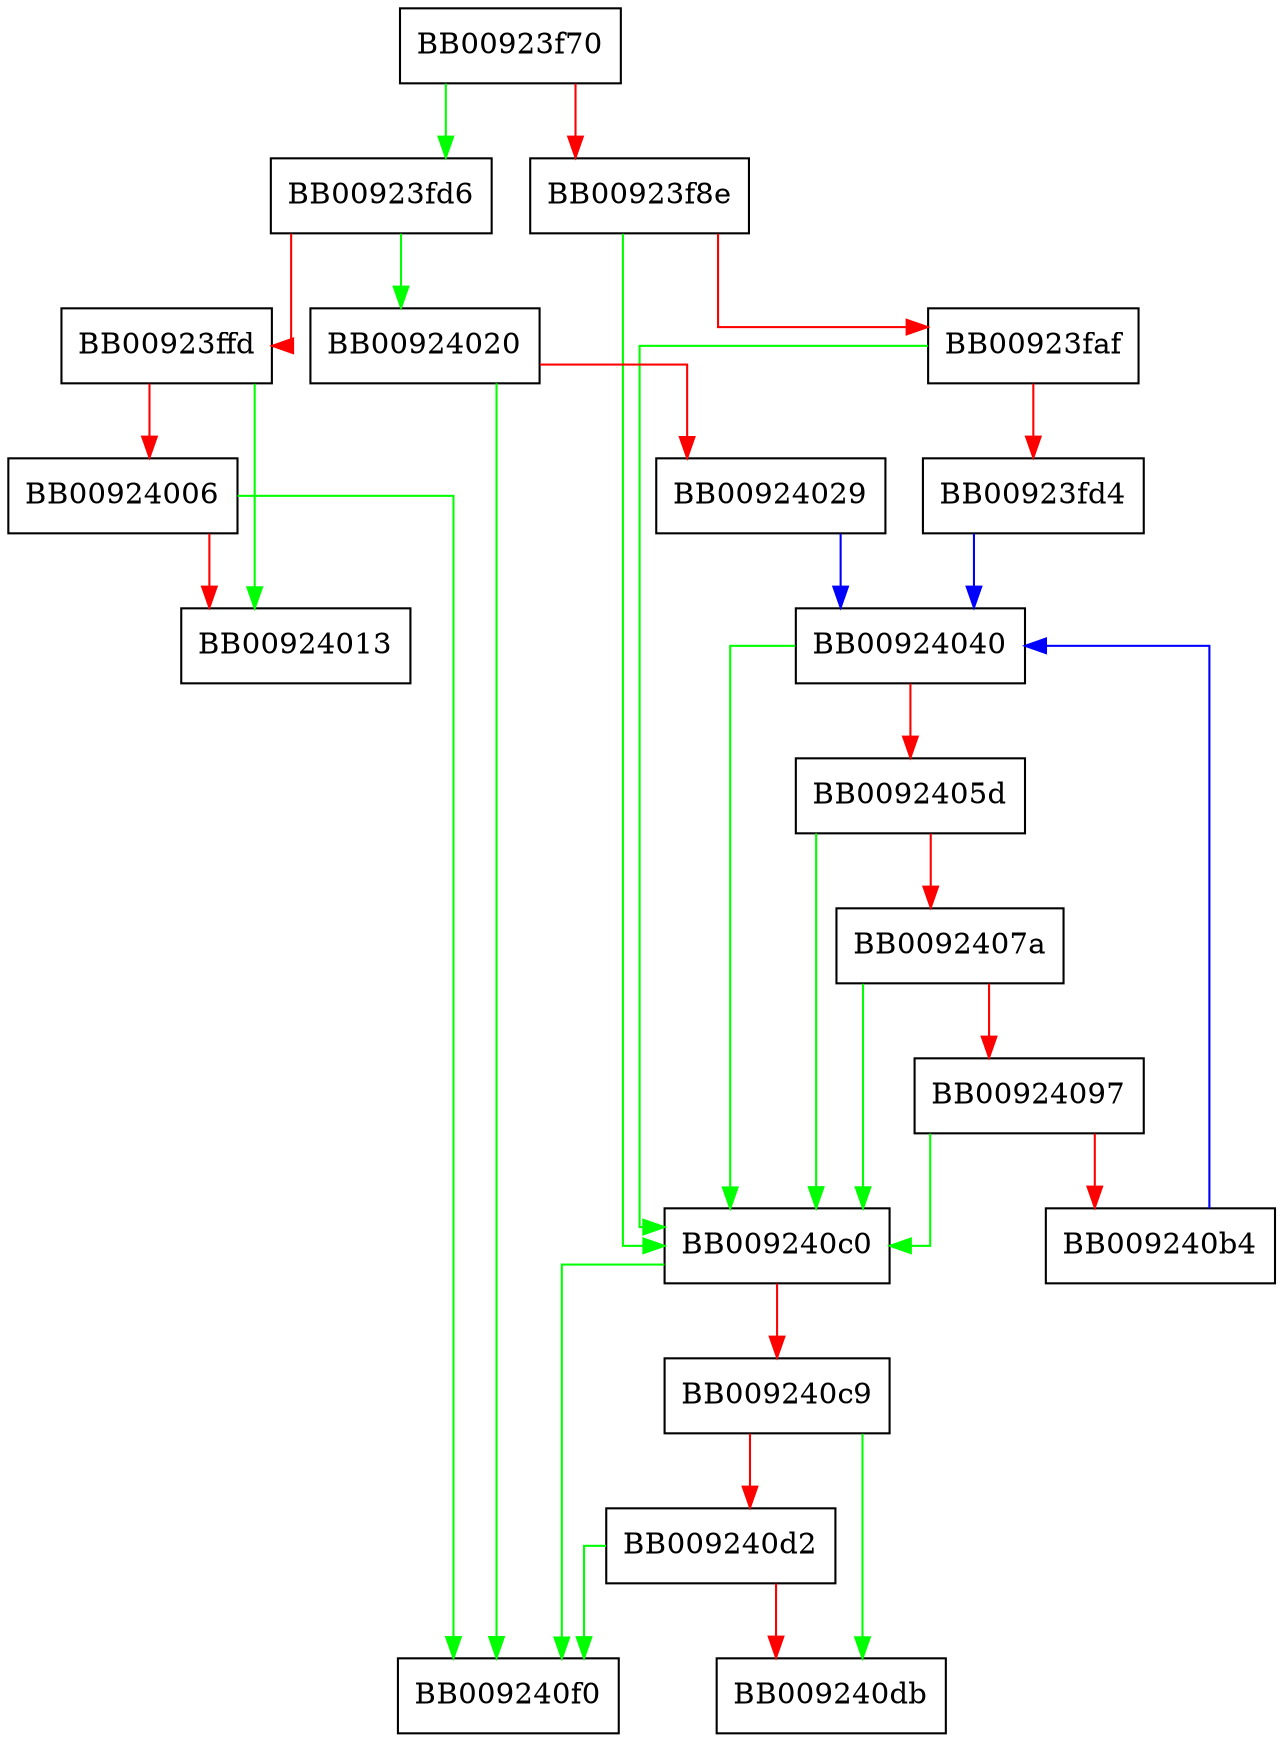 digraph __wcschr_sse2 {
  node [shape="box"];
  graph [splines=ortho];
  BB00923f70 -> BB00923fd6 [color="green"];
  BB00923f70 -> BB00923f8e [color="red"];
  BB00923f8e -> BB009240c0 [color="green"];
  BB00923f8e -> BB00923faf [color="red"];
  BB00923faf -> BB009240c0 [color="green"];
  BB00923faf -> BB00923fd4 [color="red"];
  BB00923fd4 -> BB00924040 [color="blue"];
  BB00923fd6 -> BB00924020 [color="green"];
  BB00923fd6 -> BB00923ffd [color="red"];
  BB00923ffd -> BB00924013 [color="green"];
  BB00923ffd -> BB00924006 [color="red"];
  BB00924006 -> BB009240f0 [color="green"];
  BB00924006 -> BB00924013 [color="red"];
  BB00924020 -> BB009240f0 [color="green"];
  BB00924020 -> BB00924029 [color="red"];
  BB00924029 -> BB00924040 [color="blue"];
  BB00924040 -> BB009240c0 [color="green"];
  BB00924040 -> BB0092405d [color="red"];
  BB0092405d -> BB009240c0 [color="green"];
  BB0092405d -> BB0092407a [color="red"];
  BB0092407a -> BB009240c0 [color="green"];
  BB0092407a -> BB00924097 [color="red"];
  BB00924097 -> BB009240c0 [color="green"];
  BB00924097 -> BB009240b4 [color="red"];
  BB009240b4 -> BB00924040 [color="blue"];
  BB009240c0 -> BB009240f0 [color="green"];
  BB009240c0 -> BB009240c9 [color="red"];
  BB009240c9 -> BB009240db [color="green"];
  BB009240c9 -> BB009240d2 [color="red"];
  BB009240d2 -> BB009240f0 [color="green"];
  BB009240d2 -> BB009240db [color="red"];
}